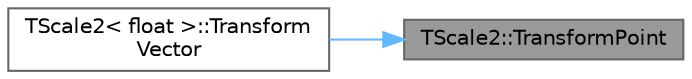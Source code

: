 digraph "TScale2::TransformPoint"
{
 // INTERACTIVE_SVG=YES
 // LATEX_PDF_SIZE
  bgcolor="transparent";
  edge [fontname=Helvetica,fontsize=10,labelfontname=Helvetica,labelfontsize=10];
  node [fontname=Helvetica,fontsize=10,shape=box,height=0.2,width=0.4];
  rankdir="RL";
  Node1 [id="Node000001",label="TScale2::TransformPoint",height=0.2,width=0.4,color="gray40", fillcolor="grey60", style="filled", fontcolor="black",tooltip="Transform 2D Point."];
  Node1 -> Node2 [id="edge1_Node000001_Node000002",dir="back",color="steelblue1",style="solid",tooltip=" "];
  Node2 [id="Node000002",label="TScale2\< float \>::Transform\lVector",height=0.2,width=0.4,color="grey40", fillcolor="white", style="filled",URL="$d3/d27/classTScale2.html#a2d2dd7c2114cfd2ca33ad29641a6b5b3",tooltip=" "];
}
